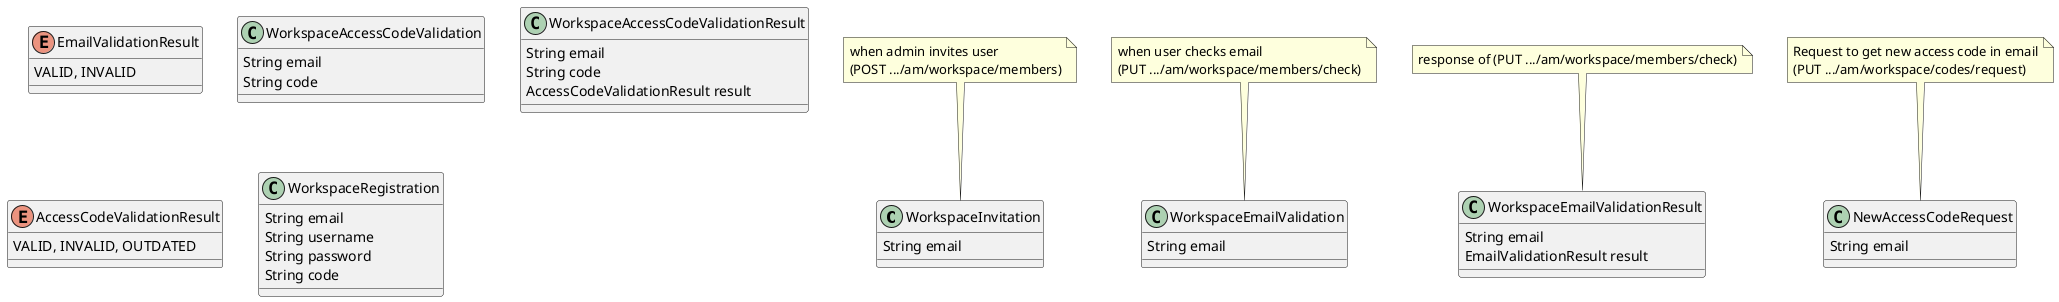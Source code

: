 @startuml

class WorkspaceInvitation {
    String email
}

note top of WorkspaceInvitation
    when admin invites user
    (POST .../am/workspace/members)
end note

class WorkspaceEmailValidation {
    String email
}

note top of WorkspaceEmailValidation
    when user checks email
    (PUT .../am/workspace/members/check)
end note

class WorkspaceEmailValidationResult {
    String email
    EmailValidationResult result
}

note top of WorkspaceEmailValidationResult
    response of (PUT .../am/workspace/members/check)
end note

enum EmailValidationResult {
    VALID, INVALID
}

class WorkspaceAccessCodeValidation {
    String email
    String code
}

class WorkspaceAccessCodeValidationResult {
    String email
    String code
    AccessCodeValidationResult result
}

enum AccessCodeValidationResult {
    VALID, INVALID, OUTDATED
}

class NewAccessCodeRequest {
    String email
}

note top of NewAccessCodeRequest
    Request to get new access code in email
    (PUT .../am/workspace/codes/request)
end note

class WorkspaceRegistration {
    String email
    String username
    String password
    String code
}

@enduml